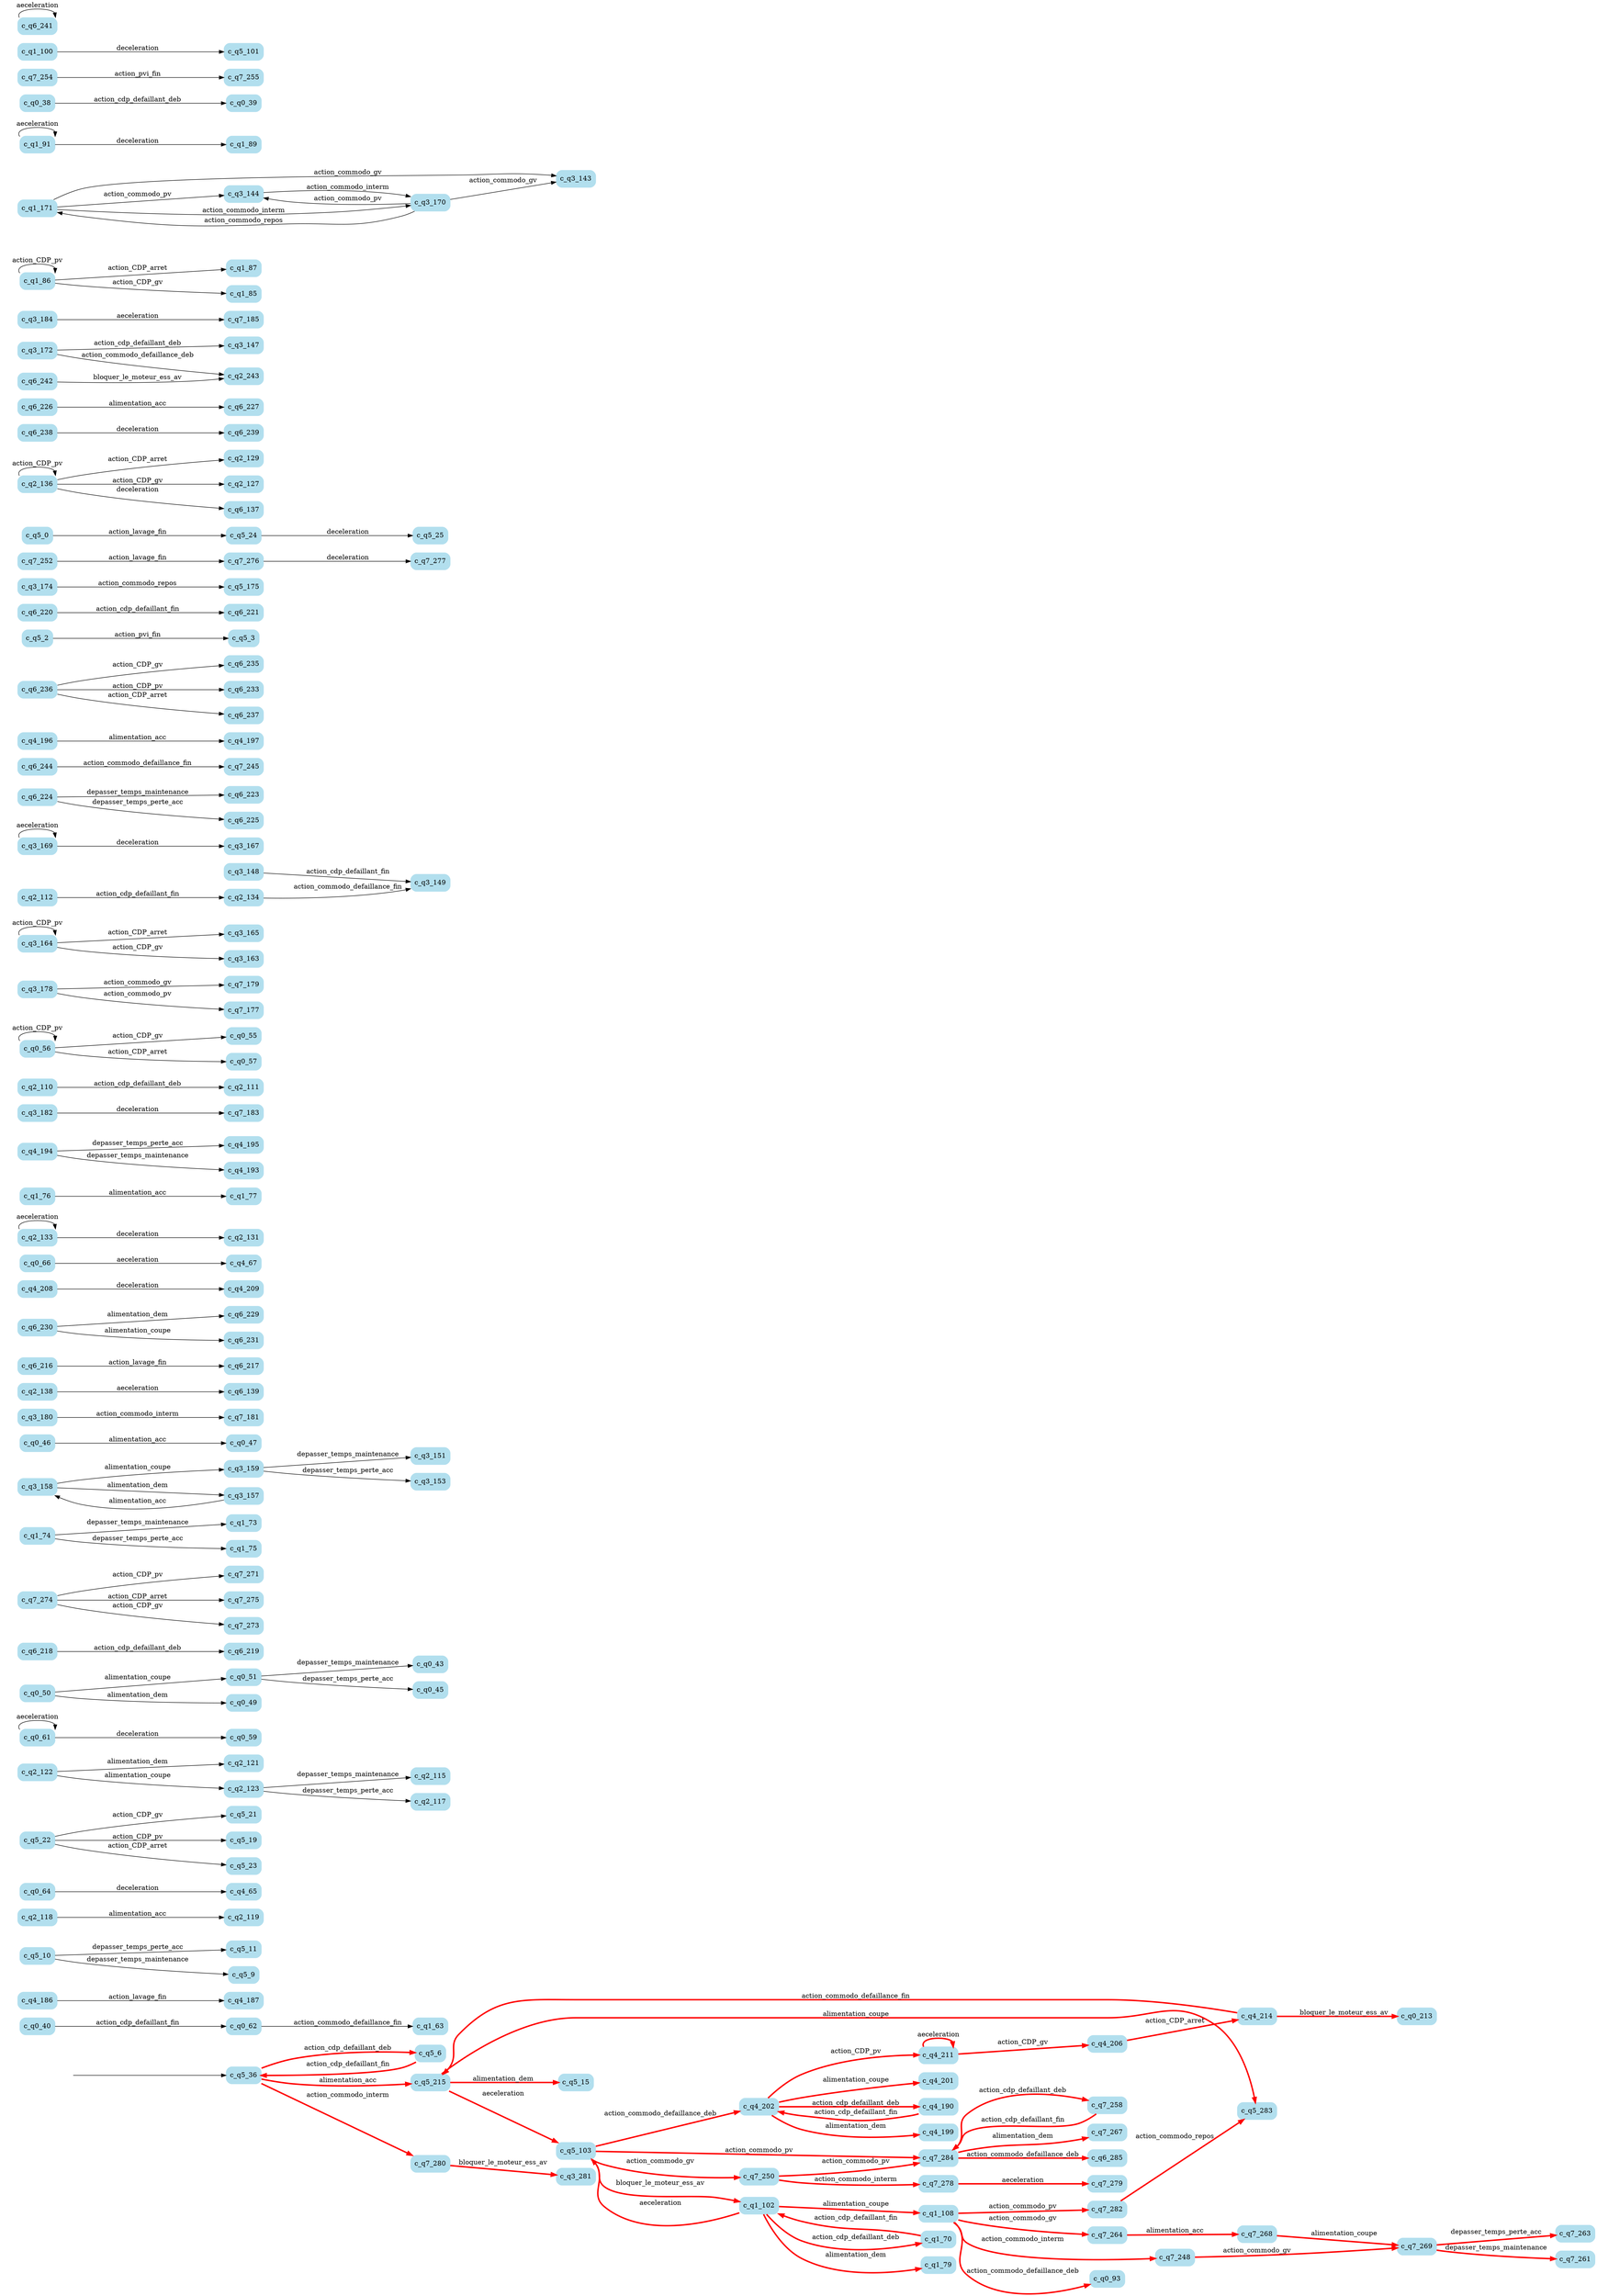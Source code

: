 digraph G {

	rankdir = LR;

	start_c_q5_36[style=invisible];

	node[shape=box, style="rounded, filled", color=lightblue2];

	c_q0_40[label="c_q0_40"];
	c_q4_187[label="c_q4_187"];
	c_q5_11[label="c_q5_11"];
	c_q2_119[label="c_q2_119"];
	c_q4_65[label="c_q4_65"];
	c_q5_22[label="c_q5_22"];
	c_q4_202[label="c_q4_202"];
	c_q2_122[label="c_q2_122"];
	c_q0_59[label="c_q0_59"];
	c_q0_50[label="c_q0_50"];
	c_q6_218[label="c_q6_218"];
	c_q7_271[label="c_q7_271"];
	c_q1_74[label="c_q1_74"];
	c_q3_151[label="c_q3_151"];
	c_q0_47[label="c_q0_47"];
	c_q3_180[label="c_q3_180"];
	c_q7_181[label="c_q7_181"];
	c_q1_73[label="c_q1_73"];
	c_q6_139[label="c_q6_139"];
	c_q6_217[label="c_q6_217"];
	c_q6_219[label="c_q6_219"];
	c_q6_229[label="c_q6_229"];
	c_q7_267[label="c_q7_267"];
	c_q4_208[label="c_q4_208"];
	c_q5_6[label="c_q5_6"];
	c_q2_115[label="c_q2_115"];
	c_q0_66[label="c_q0_66"];
	c_q2_133[label="c_q2_133"];
	c_q1_77[label="c_q1_77"];
	c_q4_195[label="c_q4_195"];
	c_q3_182[label="c_q3_182"];
	c_q2_110[label="c_q2_110"];
	c_q1_70[label="c_q1_70"];
	c_q3_158[label="c_q3_158"];
	c_q7_275[label="c_q7_275"];
	c_q7_263[label="c_q7_263"];
	c_q5_21[label="c_q5_21"];
	c_q7_268[label="c_q7_268"];
	c_q0_55[label="c_q0_55"];
	c_q7_179[label="c_q7_179"];
	c_q7_250[label="c_q7_250"];
	c_q0_43[label="c_q0_43"];
	c_q2_138[label="c_q2_138"];
	c_q7_278[label="c_q7_278"];
	c_q0_62[label="c_q0_62"];
	c_q2_111[label="c_q2_111"];
	c_q3_165[label="c_q3_165"];
	c_q0_61[label="c_q0_61"];
	c_q3_148[label="c_q3_148"];
	c_q7_282[label="c_q7_282"];
	c_q7_183[label="c_q7_183"];
	c_q4_211[label="c_q4_211"];
	c_q5_15[label="c_q5_15"];
	c_q3_169[label="c_q3_169"];
	c_q5_215[label="c_q5_215"];
	c_q6_223[label="c_q6_223"];
	c_q7_245[label="c_q7_245"];
	c_q3_163[label="c_q3_163"];
	c_q4_196[label="c_q4_196"];
	c_q6_225[label="c_q6_225"];
	c_q6_230[label="c_q6_230"];
	c_q6_235[label="c_q6_235"];
	c_q5_2[label="c_q5_2"];
	c_q4_194[label="c_q4_194"];
	c_q4_209[label="c_q4_209"];
	c_q6_220[label="c_q6_220"];
	c_q5_175[label="c_q5_175"];
	c_q7_277[label="c_q7_277"];
	c_q5_36[label="c_q5_36"];
	c_q5_0[label="c_q5_0"];
	c_q3_149[label="c_q3_149"];
	c_q5_103[label="c_q5_103"];
	c_q1_79[label="c_q1_79"];
	c_q2_136[label="c_q2_136"];
	c_q6_236[label="c_q6_236"];
	c_q7_276[label="c_q7_276"];
	c_q5_19[label="c_q5_19"];
	c_q0_93[label="c_q0_93"];
	c_q6_221[label="c_q6_221"];
	c_q6_239[label="c_q6_239"];
	c_q6_285[label="c_q6_285"];
	c_q0_51[label="c_q0_51"];
	c_q4_186[label="c_q4_186"];
	c_q4_206[label="c_q4_206"];
	c_q7_269[label="c_q7_269"];
	c_q7_284[label="c_q7_284"];
	c_q6_227[label="c_q6_227"];
	c_q6_244[label="c_q6_244"];
	c_q0_57[label="c_q0_57"];
	c_q3_147[label="c_q3_147"];
	c_q3_159[label="c_q3_159"];
	c_q3_184[label="c_q3_184"];
	c_q4_201[label="c_q4_201"];
	c_q1_86[label="c_q1_86"];
	c_q0_46[label="c_q0_46"];
	c_q3_143[label="c_q3_143"];
	c_q3_153[label="c_q3_153"];
	c_q3_144[label="c_q3_144"];
	c_q5_9[label="c_q5_9"];
	c_q6_238[label="c_q6_238"];
	c_q1_87[label="c_q1_87"];
	c_q7_279[label="c_q7_279"];
	c_q5_10[label="c_q5_10"];
	c_q2_112[label="c_q2_112"];
	c_q3_164[label="c_q3_164"];
	c_q1_89[label="c_q1_89"];
	c_q1_171[label="c_q1_171"];
	c_q2_243[label="c_q2_243"];
	c_q1_75[label="c_q1_75"];
	c_q6_233[label="c_q6_233"];
	c_q3_170[label="c_q3_170"];
	c_q3_157[label="c_q3_157"];
	c_q3_167[label="c_q3_167"];
	c_q7_274[label="c_q7_274"];
	c_q6_242[label="c_q6_242"];
	c_q0_39[label="c_q0_39"];
	c_q2_134[label="c_q2_134"];
	c_q2_129[label="c_q2_129"];
	c_q1_76[label="c_q1_76"];
	c_q2_127[label="c_q2_127"];
	c_q0_64[label="c_q0_64"];
	c_q2_121[label="c_q2_121"];
	c_q0_38[label="c_q0_38"];
	c_q1_102[label="c_q1_102"];
	c_q4_193[label="c_q4_193"];
	c_q7_261[label="c_q7_261"];
	c_q6_137[label="c_q6_137"];
	c_q2_117[label="c_q2_117"];
	c_q0_45[label="c_q0_45"];
	c_q2_118[label="c_q2_118"];
	c_q7_255[label="c_q7_255"];
	c_q0_49[label="c_q0_49"];
	c_q6_237[label="c_q6_237"];
	c_q5_25[label="c_q5_25"];
	c_q5_101[label="c_q5_101"];
	c_q6_224[label="c_q6_224"];
	c_q6_226[label="c_q6_226"];
	c_q1_85[label="c_q1_85"];
	c_q4_190[label="c_q4_190"];
	c_q7_273[label="c_q7_273"];
	c_q3_281[label="c_q3_281"];
	c_q1_108[label="c_q1_108"];
	c_q1_63[label="c_q1_63"];
	c_q7_252[label="c_q7_252"];
	c_q1_91[label="c_q1_91"];
	c_q7_264[label="c_q7_264"];
	c_q7_248[label="c_q7_248"];
	c_q6_241[label="c_q6_241"];
	c_q3_172[label="c_q3_172"];
	c_q7_185[label="c_q7_185"];
	c_q4_214[label="c_q4_214"];
	c_q4_67[label="c_q4_67"];
	c_q5_23[label="c_q5_23"];
	c_q7_280[label="c_q7_280"];
	c_q2_123[label="c_q2_123"];
	c_q6_216[label="c_q6_216"];
	c_q4_199[label="c_q4_199"];
	c_q0_213[label="c_q0_213"];
	c_q1_100[label="c_q1_100"];
	c_q3_178[label="c_q3_178"];
	c_q3_174[label="c_q3_174"];
	c_q7_254[label="c_q7_254"];
	c_q5_3[label="c_q5_3"];
	c_q5_283[label="c_q5_283"];
	c_q0_56[label="c_q0_56"];
	c_q6_231[label="c_q6_231"];
	c_q5_24[label="c_q5_24"];
	c_q7_258[label="c_q7_258"];
	c_q2_131[label="c_q2_131"];
	c_q7_177[label="c_q7_177"];
	c_q4_197[label="c_q4_197"];

	start_c_q5_36 -> c_q5_36;
	c_q5_0 -> c_q5_24[label="action_lavage_fin"];
	c_q5_2 -> c_q5_3[label="action_pvi_fin"];
	c_q5_36 -> c_q5_6[label="action_cdp_defaillant_deb", penwidth=3, color=red];
	c_q5_6 -> c_q5_36[label="action_cdp_defaillant_fin", penwidth=3, color=red];
	c_q5_10 -> c_q5_9[label="depasser_temps_maintenance"];
	c_q5_10 -> c_q5_11[label="depasser_temps_perte_acc"];
	c_q5_36 -> c_q5_215[label="alimentation_acc", penwidth=3, color=red];
	c_q5_215 -> c_q5_15[label="alimentation_dem", penwidth=3, color=red];
	c_q5_215 -> c_q5_283[label="alimentation_coupe", penwidth=3, color=red];
	c_q5_22 -> c_q5_19[label="action_CDP_pv"];
	c_q5_22 -> c_q5_21[label="action_CDP_gv"];
	c_q5_22 -> c_q5_23[label="action_CDP_arret"];
	c_q5_24 -> c_q5_25[label="deceleration"];
	c_q5_215 -> c_q5_103[label="aeceleration", penwidth=3, color=red];
	c_q5_103 -> c_q1_102[label="bloquer_le_moteur_ess_av", penwidth=3, color=red];
	c_q5_103 -> c_q4_202[label="action_commodo_defaillance_deb", penwidth=3, color=red];
	c_q5_103 -> c_q7_284[label="action_commodo_pv", penwidth=3, color=red];
	c_q5_103 -> c_q7_250[label="action_commodo_gv", penwidth=3, color=red];
	c_q5_36 -> c_q7_280[label="action_commodo_interm", penwidth=3, color=red];
	c_q0_38 -> c_q0_39[label="action_cdp_defaillant_deb"];
	c_q0_40 -> c_q0_62[label="action_cdp_defaillant_fin"];
	c_q0_51 -> c_q0_43[label="depasser_temps_maintenance"];
	c_q0_51 -> c_q0_45[label="depasser_temps_perte_acc"];
	c_q0_46 -> c_q0_47[label="alimentation_acc"];
	c_q0_50 -> c_q0_49[label="alimentation_dem"];
	c_q0_50 -> c_q0_51[label="alimentation_coupe"];
	c_q0_56 -> c_q0_56[label="action_CDP_pv"];
	c_q0_56 -> c_q0_55[label="action_CDP_gv"];
	c_q0_56 -> c_q0_57[label="action_CDP_arret"];
	c_q0_61 -> c_q0_59[label="deceleration"];
	c_q0_61 -> c_q0_61[label="aeceleration"];
	c_q0_62 -> c_q1_63[label="action_commodo_defaillance_fin"];
	c_q0_64 -> c_q4_65[label="deceleration"];
	c_q0_66 -> c_q4_67[label="aeceleration"];
	c_q1_102 -> c_q1_70[label="action_cdp_defaillant_deb", penwidth=3, color=red];
	c_q1_70 -> c_q1_102[label="action_cdp_defaillant_fin", penwidth=3, color=red];
	c_q1_74 -> c_q1_73[label="depasser_temps_maintenance"];
	c_q1_74 -> c_q1_75[label="depasser_temps_perte_acc"];
	c_q1_76 -> c_q1_77[label="alimentation_acc"];
	c_q1_102 -> c_q1_79[label="alimentation_dem", penwidth=3, color=red];
	c_q1_102 -> c_q1_108[label="alimentation_coupe", penwidth=3, color=red];
	c_q1_86 -> c_q1_86[label="action_CDP_pv"];
	c_q1_86 -> c_q1_85[label="action_CDP_gv"];
	c_q1_86 -> c_q1_87[label="action_CDP_arret"];
	c_q1_91 -> c_q1_89[label="deceleration"];
	c_q1_91 -> c_q1_91[label="aeceleration"];
	c_q1_108 -> c_q0_93[label="action_commodo_defaillance_deb", penwidth=3, color=red];
	c_q1_171 -> c_q3_144[label="action_commodo_pv"];
	c_q1_171 -> c_q3_143[label="action_commodo_gv"];
	c_q1_171 -> c_q3_170[label="action_commodo_interm"];
	c_q1_100 -> c_q5_101[label="deceleration"];
	c_q1_102 -> c_q5_103[label="aeceleration", penwidth=3, color=red];
	c_q1_108 -> c_q7_282[label="action_commodo_pv", penwidth=3, color=red];
	c_q1_108 -> c_q7_264[label="action_commodo_gv", penwidth=3, color=red];
	c_q1_108 -> c_q7_248[label="action_commodo_interm", penwidth=3, color=red];
	c_q2_110 -> c_q2_111[label="action_cdp_defaillant_deb"];
	c_q2_112 -> c_q2_134[label="action_cdp_defaillant_fin"];
	c_q2_123 -> c_q2_115[label="depasser_temps_maintenance"];
	c_q2_123 -> c_q2_117[label="depasser_temps_perte_acc"];
	c_q2_118 -> c_q2_119[label="alimentation_acc"];
	c_q2_122 -> c_q2_121[label="alimentation_dem"];
	c_q2_122 -> c_q2_123[label="alimentation_coupe"];
	c_q2_136 -> c_q2_136[label="action_CDP_pv"];
	c_q2_136 -> c_q2_127[label="action_CDP_gv"];
	c_q2_136 -> c_q2_129[label="action_CDP_arret"];
	c_q2_133 -> c_q2_131[label="deceleration"];
	c_q2_133 -> c_q2_133[label="aeceleration"];
	c_q2_134 -> c_q3_149[label="action_commodo_defaillance_fin"];
	c_q2_136 -> c_q6_137[label="deceleration"];
	c_q2_138 -> c_q6_139[label="aeceleration"];
	c_q3_170 -> c_q3_144[label="action_commodo_pv"];
	c_q3_170 -> c_q3_143[label="action_commodo_gv"];
	c_q3_144 -> c_q3_170[label="action_commodo_interm"];
	c_q3_172 -> c_q3_147[label="action_cdp_defaillant_deb"];
	c_q3_148 -> c_q3_149[label="action_cdp_defaillant_fin"];
	c_q3_159 -> c_q3_151[label="depasser_temps_maintenance"];
	c_q3_159 -> c_q3_153[label="depasser_temps_perte_acc"];
	c_q3_157 -> c_q3_158[label="alimentation_acc"];
	c_q3_158 -> c_q3_157[label="alimentation_dem"];
	c_q3_158 -> c_q3_159[label="alimentation_coupe"];
	c_q3_164 -> c_q3_164[label="action_CDP_pv"];
	c_q3_164 -> c_q3_163[label="action_CDP_gv"];
	c_q3_164 -> c_q3_165[label="action_CDP_arret"];
	c_q3_169 -> c_q3_167[label="deceleration"];
	c_q3_169 -> c_q3_169[label="aeceleration"];
	c_q3_170 -> c_q1_171[label="action_commodo_repos"];
	c_q3_172 -> c_q2_243[label="action_commodo_defaillance_deb"];
	c_q3_174 -> c_q5_175[label="action_commodo_repos"];
	c_q3_178 -> c_q7_177[label="action_commodo_pv"];
	c_q3_178 -> c_q7_179[label="action_commodo_gv"];
	c_q3_180 -> c_q7_181[label="action_commodo_interm"];
	c_q3_182 -> c_q7_183[label="deceleration"];
	c_q3_184 -> c_q7_185[label="aeceleration"];
	c_q4_186 -> c_q4_187[label="action_lavage_fin"];
	c_q4_202 -> c_q4_190[label="action_cdp_defaillant_deb", penwidth=3, color=red];
	c_q4_190 -> c_q4_202[label="action_cdp_defaillant_fin", penwidth=3, color=red];
	c_q4_194 -> c_q4_193[label="depasser_temps_maintenance"];
	c_q4_194 -> c_q4_195[label="depasser_temps_perte_acc"];
	c_q4_196 -> c_q4_197[label="alimentation_acc"];
	c_q4_202 -> c_q4_199[label="alimentation_dem", penwidth=3, color=red];
	c_q4_202 -> c_q4_201[label="alimentation_coupe", penwidth=3, color=red];
	c_q4_202 -> c_q4_211[label="action_CDP_pv", penwidth=3, color=red];
	c_q4_211 -> c_q4_206[label="action_CDP_gv", penwidth=3, color=red];
	c_q4_206 -> c_q4_214[label="action_CDP_arret", penwidth=3, color=red];
	c_q4_208 -> c_q4_209[label="deceleration"];
	c_q4_211 -> c_q4_211[label="aeceleration", penwidth=3, color=red];
	c_q4_214 -> c_q0_213[label="bloquer_le_moteur_ess_av", penwidth=3, color=red];
	c_q4_214 -> c_q5_215[label="action_commodo_defaillance_fin", penwidth=3, color=red];
	c_q6_216 -> c_q6_217[label="action_lavage_fin"];
	c_q6_218 -> c_q6_219[label="action_cdp_defaillant_deb"];
	c_q6_220 -> c_q6_221[label="action_cdp_defaillant_fin"];
	c_q6_224 -> c_q6_223[label="depasser_temps_maintenance"];
	c_q6_224 -> c_q6_225[label="depasser_temps_perte_acc"];
	c_q6_226 -> c_q6_227[label="alimentation_acc"];
	c_q6_230 -> c_q6_229[label="alimentation_dem"];
	c_q6_230 -> c_q6_231[label="alimentation_coupe"];
	c_q6_236 -> c_q6_233[label="action_CDP_pv"];
	c_q6_236 -> c_q6_235[label="action_CDP_gv"];
	c_q6_236 -> c_q6_237[label="action_CDP_arret"];
	c_q6_238 -> c_q6_239[label="deceleration"];
	c_q6_241 -> c_q6_241[label="aeceleration"];
	c_q6_242 -> c_q2_243[label="bloquer_le_moteur_ess_av"];
	c_q6_244 -> c_q7_245[label="action_commodo_defaillance_fin"];
	c_q7_250 -> c_q7_284[label="action_commodo_pv", penwidth=3, color=red];
	c_q7_248 -> c_q7_269[label="action_commodo_gv", penwidth=3, color=red];
	c_q7_250 -> c_q7_278[label="action_commodo_interm", penwidth=3, color=red];
	c_q7_252 -> c_q7_276[label="action_lavage_fin"];
	c_q7_254 -> c_q7_255[label="action_pvi_fin"];
	c_q7_284 -> c_q7_258[label="action_cdp_defaillant_deb", penwidth=3, color=red];
	c_q7_258 -> c_q7_284[label="action_cdp_defaillant_fin", penwidth=3, color=red];
	c_q7_269 -> c_q7_261[label="depasser_temps_maintenance", penwidth=3, color=red];
	c_q7_269 -> c_q7_263[label="depasser_temps_perte_acc", penwidth=3, color=red];
	c_q7_264 -> c_q7_268[label="alimentation_acc", penwidth=3, color=red];
	c_q7_284 -> c_q7_267[label="alimentation_dem", penwidth=3, color=red];
	c_q7_268 -> c_q7_269[label="alimentation_coupe", penwidth=3, color=red];
	c_q7_274 -> c_q7_271[label="action_CDP_pv"];
	c_q7_274 -> c_q7_273[label="action_CDP_gv"];
	c_q7_274 -> c_q7_275[label="action_CDP_arret"];
	c_q7_276 -> c_q7_277[label="deceleration"];
	c_q7_278 -> c_q7_279[label="aeceleration", penwidth=3, color=red];
	c_q7_280 -> c_q3_281[label="bloquer_le_moteur_ess_av", penwidth=3, color=red];
	c_q7_282 -> c_q5_283[label="action_commodo_repos", penwidth=3, color=red];
	c_q7_284 -> c_q6_285[label="action_commodo_defaillance_deb", penwidth=3, color=red];

}
